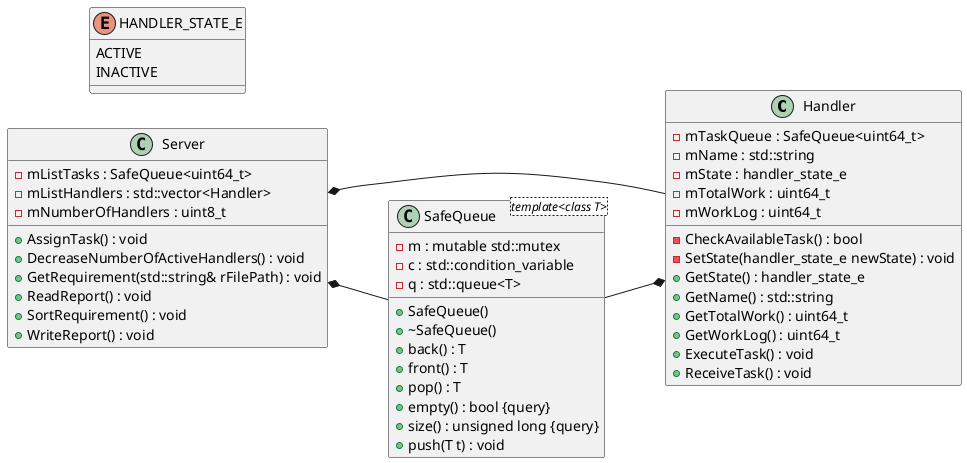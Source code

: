 @startuml





/' Objects '/

class Handler {
	-mTaskQueue : SafeQueue<uint64_t>
	-mName : std::string
	-mState : handler_state_e
	-mTotalWork : uint64_t
	-mWorkLog : uint64_t

	-CheckAvailableTask() : bool
	-SetState(handler_state_e newState) : void
	+GetState() : handler_state_e
	+GetName() : std::string
	+GetTotalWork() : uint64_t
	+GetWorkLog() : uint64_t
	+ExecuteTask() : void
	+ReceiveTask() : void
}


class SafeQueue <template<class T>> {
	-m : mutable std::mutex
	-c : std::condition_variable
	-q : std::queue<T>

	+SafeQueue()
	+~SafeQueue()
	+back() : T
	+front() : T
	+pop() : T
	+empty() : bool {query}
	+size() : unsigned long {query}
	+push(T t) : void
}


class Server {
	-mListTasks : SafeQueue<uint64_t>
	-mListHandlers : std::vector<Handler>
	-mNumberOfHandlers : uint8_t
	+AssignTask() : void
	+DecreaseNumberOfActiveHandlers() : void
	+GetRequirement(std::string& rFilePath) : void
	+ReadReport() : void
	+SortRequirement() : void
	+WriteReport() : void
}


enum HANDLER_STATE_E {
	ACTIVE
	INACTIVE
}





/' Inheritance relationships '/




/' Aggregation relationships '/
left to right direction
.SafeQueue --* .Handler 


.Server *-- .Handler


.Server *-- .SafeQueue






/' Nested objects '/



@enduml
